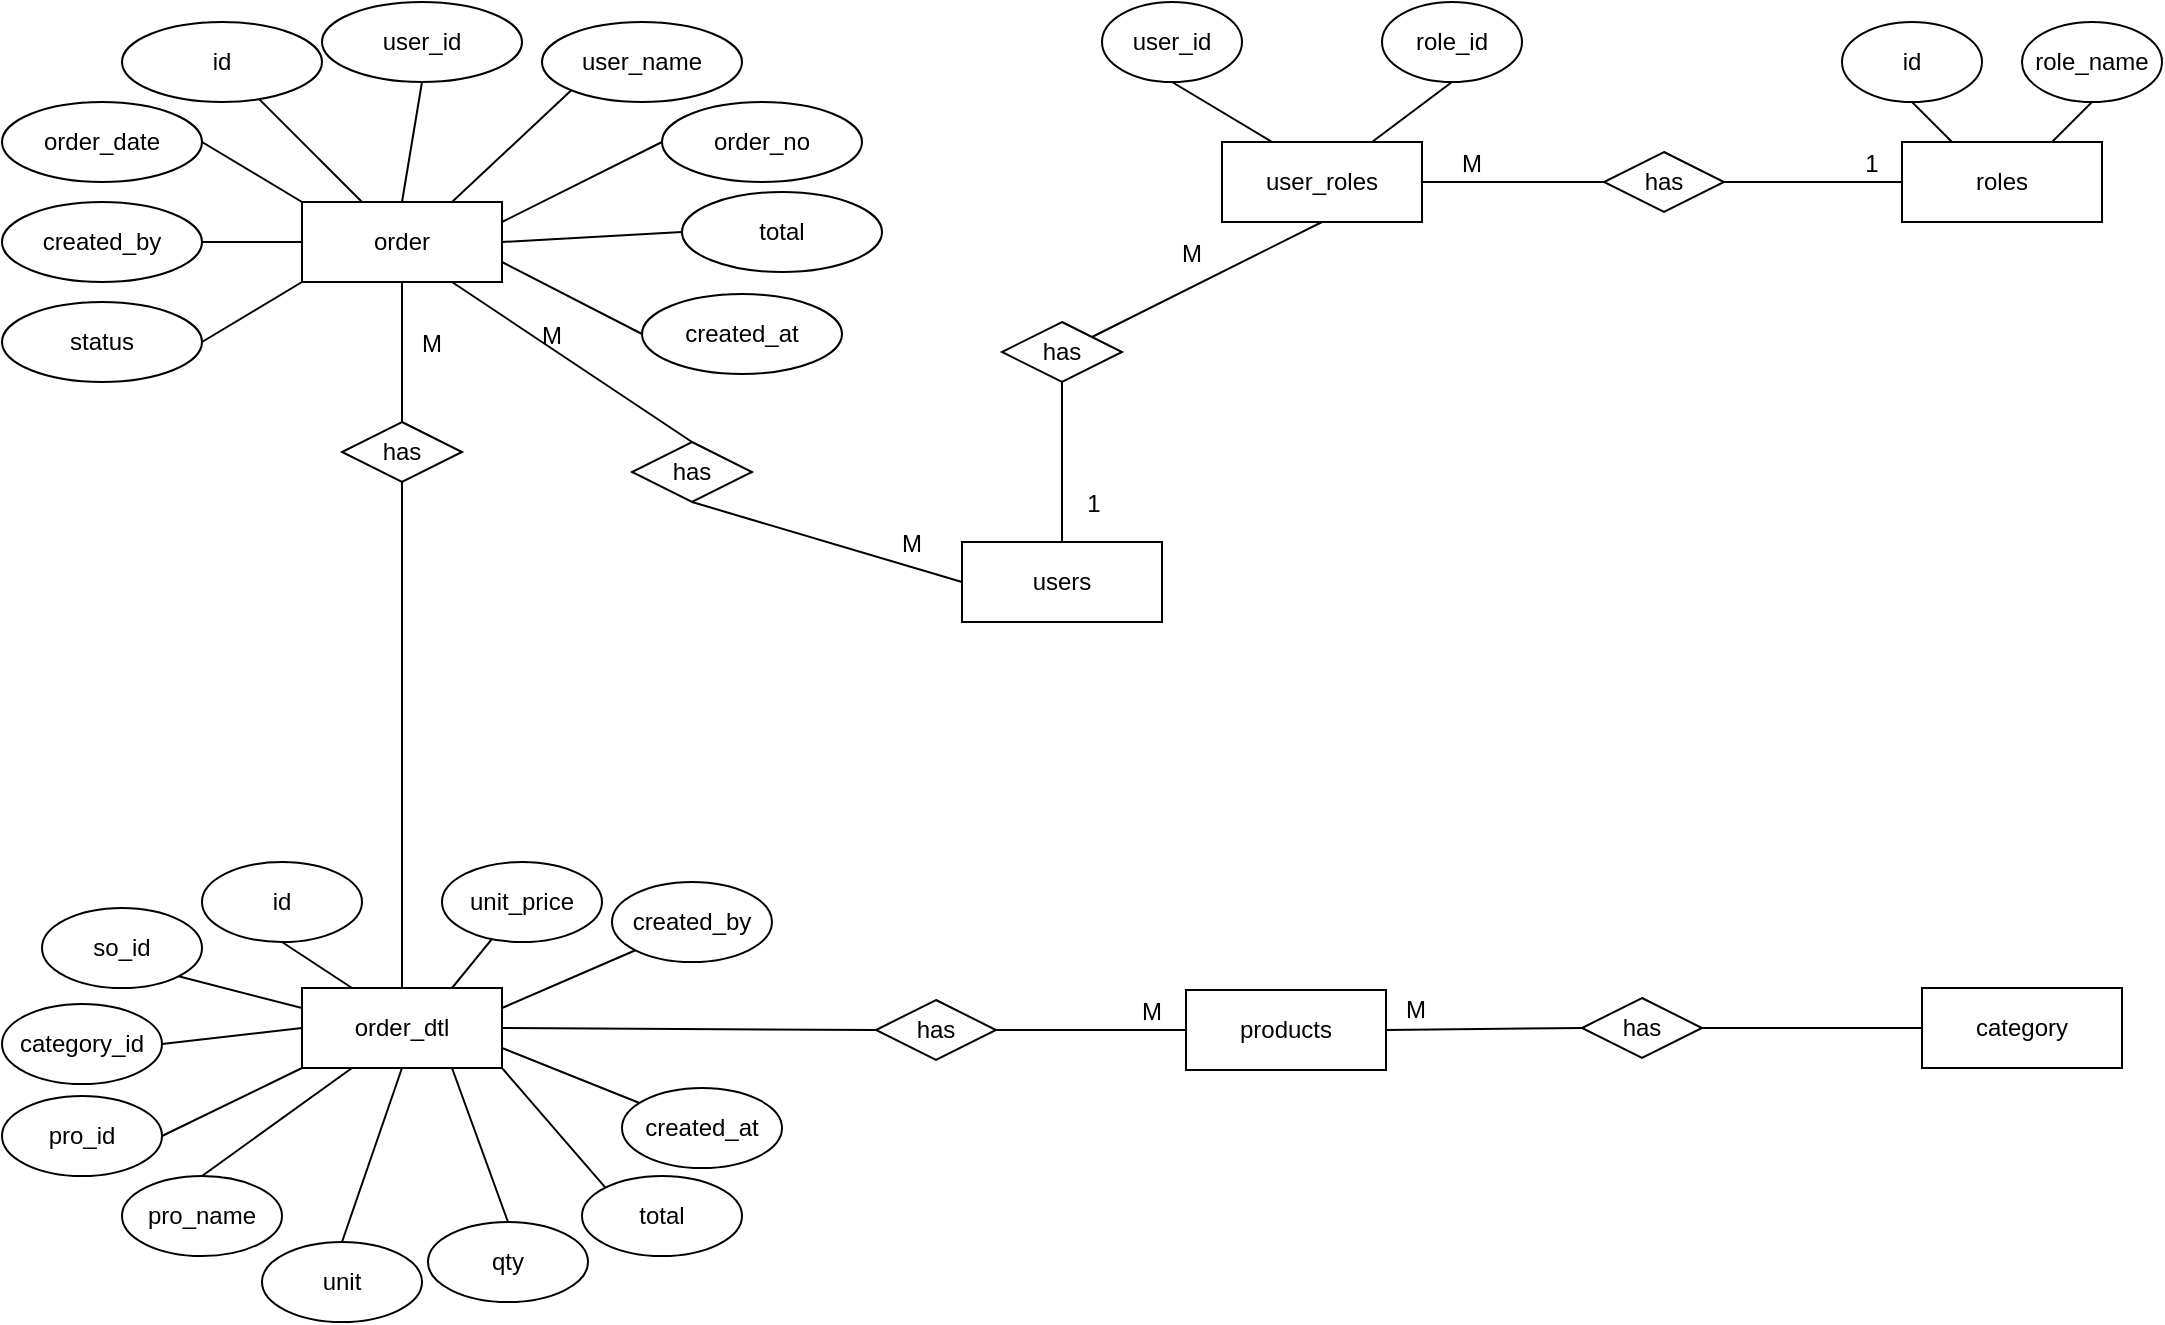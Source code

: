 <mxfile version="14.8.3" type="github">
  <diagram id="MFfuGnGE7eKgoKoQk3Xu" name="Page-1">
    <mxGraphModel dx="1021" dy="567" grid="1" gridSize="10" guides="1" tooltips="1" connect="1" arrows="1" fold="1" page="1" pageScale="1" pageWidth="1169" pageHeight="827" math="0" shadow="0">
      <root>
        <mxCell id="0" />
        <mxCell id="1" parent="0" />
        <mxCell id="R3Tt-nIXnRW_d_NXv3qJ-1" value="order" style="whiteSpace=wrap;html=1;align=center;fontSize=12;" vertex="1" parent="1">
          <mxGeometry x="170" y="110" width="100" height="40" as="geometry" />
        </mxCell>
        <mxCell id="R3Tt-nIXnRW_d_NXv3qJ-3" value="id" style="ellipse;whiteSpace=wrap;html=1;align=center;fontSize=12;" vertex="1" parent="1">
          <mxGeometry x="80" y="20" width="100" height="40" as="geometry" />
        </mxCell>
        <mxCell id="R3Tt-nIXnRW_d_NXv3qJ-4" value="user_id" style="ellipse;whiteSpace=wrap;html=1;align=center;fontSize=12;" vertex="1" parent="1">
          <mxGeometry x="180" y="10" width="100" height="40" as="geometry" />
        </mxCell>
        <mxCell id="R3Tt-nIXnRW_d_NXv3qJ-5" value="user_name" style="ellipse;whiteSpace=wrap;html=1;align=center;fontSize=12;" vertex="1" parent="1">
          <mxGeometry x="290" y="20" width="100" height="40" as="geometry" />
        </mxCell>
        <mxCell id="R3Tt-nIXnRW_d_NXv3qJ-6" value="total" style="ellipse;whiteSpace=wrap;html=1;align=center;fontSize=12;" vertex="1" parent="1">
          <mxGeometry x="360" y="105" width="100" height="40" as="geometry" />
        </mxCell>
        <mxCell id="R3Tt-nIXnRW_d_NXv3qJ-7" value="created_by" style="ellipse;whiteSpace=wrap;html=1;align=center;fontSize=12;" vertex="1" parent="1">
          <mxGeometry x="20" y="110" width="100" height="40" as="geometry" />
        </mxCell>
        <mxCell id="R3Tt-nIXnRW_d_NXv3qJ-8" value="order_no" style="ellipse;whiteSpace=wrap;html=1;align=center;fontSize=12;" vertex="1" parent="1">
          <mxGeometry x="350" y="60" width="100" height="40" as="geometry" />
        </mxCell>
        <mxCell id="R3Tt-nIXnRW_d_NXv3qJ-9" value="order_date" style="ellipse;whiteSpace=wrap;html=1;align=center;fontSize=12;" vertex="1" parent="1">
          <mxGeometry x="20" y="60" width="100" height="40" as="geometry" />
        </mxCell>
        <mxCell id="R3Tt-nIXnRW_d_NXv3qJ-10" value="created_at" style="ellipse;whiteSpace=wrap;html=1;align=center;fontSize=12;" vertex="1" parent="1">
          <mxGeometry x="340" y="156" width="100" height="40" as="geometry" />
        </mxCell>
        <mxCell id="R3Tt-nIXnRW_d_NXv3qJ-11" value="status" style="ellipse;whiteSpace=wrap;html=1;align=center;fontSize=12;" vertex="1" parent="1">
          <mxGeometry x="20" y="160" width="100" height="40" as="geometry" />
        </mxCell>
        <mxCell id="R3Tt-nIXnRW_d_NXv3qJ-14" value="" style="endArrow=none;html=1;rounded=0;strokeWidth=1;exitX=1;exitY=0.5;exitDx=0;exitDy=0;entryX=0;entryY=1;entryDx=0;entryDy=0;fontSize=12;" edge="1" parent="1" source="R3Tt-nIXnRW_d_NXv3qJ-11" target="R3Tt-nIXnRW_d_NXv3qJ-1">
          <mxGeometry relative="1" as="geometry">
            <mxPoint x="340" y="250" as="sourcePoint" />
            <mxPoint x="500" y="250" as="targetPoint" />
          </mxGeometry>
        </mxCell>
        <mxCell id="R3Tt-nIXnRW_d_NXv3qJ-15" value="" style="endArrow=none;html=1;rounded=0;strokeWidth=1;exitX=1;exitY=0.5;exitDx=0;exitDy=0;entryX=0;entryY=0.5;entryDx=0;entryDy=0;fontSize=12;" edge="1" parent="1" source="R3Tt-nIXnRW_d_NXv3qJ-7" target="R3Tt-nIXnRW_d_NXv3qJ-1">
          <mxGeometry relative="1" as="geometry">
            <mxPoint x="340" y="250" as="sourcePoint" />
            <mxPoint x="500" y="250" as="targetPoint" />
          </mxGeometry>
        </mxCell>
        <mxCell id="R3Tt-nIXnRW_d_NXv3qJ-16" value="" style="endArrow=none;html=1;rounded=0;strokeWidth=1;exitX=1;exitY=0.5;exitDx=0;exitDy=0;entryX=0;entryY=0;entryDx=0;entryDy=0;fontSize=12;" edge="1" parent="1" source="R3Tt-nIXnRW_d_NXv3qJ-9" target="R3Tt-nIXnRW_d_NXv3qJ-1">
          <mxGeometry relative="1" as="geometry">
            <mxPoint x="340" y="250" as="sourcePoint" />
            <mxPoint x="500" y="250" as="targetPoint" />
          </mxGeometry>
        </mxCell>
        <mxCell id="R3Tt-nIXnRW_d_NXv3qJ-17" value="" style="endArrow=none;html=1;rounded=0;strokeWidth=1;fontSize=12;" edge="1" parent="1" source="R3Tt-nIXnRW_d_NXv3qJ-3" target="R3Tt-nIXnRW_d_NXv3qJ-1">
          <mxGeometry relative="1" as="geometry">
            <mxPoint x="340" y="250" as="sourcePoint" />
            <mxPoint x="500" y="250" as="targetPoint" />
          </mxGeometry>
        </mxCell>
        <mxCell id="R3Tt-nIXnRW_d_NXv3qJ-18" value="" style="endArrow=none;html=1;rounded=0;strokeWidth=1;exitX=0.5;exitY=1;exitDx=0;exitDy=0;entryX=0.5;entryY=0;entryDx=0;entryDy=0;fontSize=12;" edge="1" parent="1" source="R3Tt-nIXnRW_d_NXv3qJ-4" target="R3Tt-nIXnRW_d_NXv3qJ-1">
          <mxGeometry relative="1" as="geometry">
            <mxPoint x="340" y="250" as="sourcePoint" />
            <mxPoint x="500" y="250" as="targetPoint" />
          </mxGeometry>
        </mxCell>
        <mxCell id="R3Tt-nIXnRW_d_NXv3qJ-19" value="" style="endArrow=none;html=1;rounded=0;strokeWidth=1;exitX=0;exitY=1;exitDx=0;exitDy=0;entryX=0.75;entryY=0;entryDx=0;entryDy=0;fontSize=12;" edge="1" parent="1" source="R3Tt-nIXnRW_d_NXv3qJ-5" target="R3Tt-nIXnRW_d_NXv3qJ-1">
          <mxGeometry relative="1" as="geometry">
            <mxPoint x="340" y="250" as="sourcePoint" />
            <mxPoint x="500" y="250" as="targetPoint" />
          </mxGeometry>
        </mxCell>
        <mxCell id="R3Tt-nIXnRW_d_NXv3qJ-20" value="" style="endArrow=none;html=1;rounded=0;strokeWidth=1;exitX=0;exitY=0.5;exitDx=0;exitDy=0;entryX=1;entryY=0.25;entryDx=0;entryDy=0;fontSize=12;" edge="1" parent="1" source="R3Tt-nIXnRW_d_NXv3qJ-8" target="R3Tt-nIXnRW_d_NXv3qJ-1">
          <mxGeometry relative="1" as="geometry">
            <mxPoint x="340" y="250" as="sourcePoint" />
            <mxPoint x="500" y="250" as="targetPoint" />
          </mxGeometry>
        </mxCell>
        <mxCell id="R3Tt-nIXnRW_d_NXv3qJ-21" value="" style="endArrow=none;html=1;rounded=0;strokeWidth=1;exitX=0;exitY=0.5;exitDx=0;exitDy=0;entryX=1;entryY=0.5;entryDx=0;entryDy=0;fontSize=12;" edge="1" parent="1" source="R3Tt-nIXnRW_d_NXv3qJ-6" target="R3Tt-nIXnRW_d_NXv3qJ-1">
          <mxGeometry relative="1" as="geometry">
            <mxPoint x="340" y="250" as="sourcePoint" />
            <mxPoint x="500" y="250" as="targetPoint" />
          </mxGeometry>
        </mxCell>
        <mxCell id="R3Tt-nIXnRW_d_NXv3qJ-22" value="" style="endArrow=none;html=1;rounded=0;strokeWidth=1;exitX=0;exitY=0.5;exitDx=0;exitDy=0;fontSize=12;entryX=1;entryY=0.75;entryDx=0;entryDy=0;" edge="1" parent="1" source="R3Tt-nIXnRW_d_NXv3qJ-10" target="R3Tt-nIXnRW_d_NXv3qJ-1">
          <mxGeometry relative="1" as="geometry">
            <mxPoint x="340" y="250" as="sourcePoint" />
            <mxPoint x="500" y="250" as="targetPoint" />
          </mxGeometry>
        </mxCell>
        <mxCell id="R3Tt-nIXnRW_d_NXv3qJ-23" value="order_dtl" style="whiteSpace=wrap;html=1;align=center;fontSize=12;" vertex="1" parent="1">
          <mxGeometry x="170" y="503" width="100" height="40" as="geometry" />
        </mxCell>
        <mxCell id="R3Tt-nIXnRW_d_NXv3qJ-31" value="M" style="text;strokeColor=none;fillColor=none;spacingLeft=4;spacingRight=4;overflow=hidden;rotatable=0;points=[[0,0.5],[1,0.5]];portConstraint=eastwest;fontSize=12;align=center;verticalAlign=middle;" vertex="1" parent="1">
          <mxGeometry x="220" y="170" width="30" height="20" as="geometry" />
        </mxCell>
        <mxCell id="R3Tt-nIXnRW_d_NXv3qJ-32" value="has" style="shape=rhombus;perimeter=rhombusPerimeter;whiteSpace=wrap;html=1;align=center;fontSize=12;" vertex="1" parent="1">
          <mxGeometry x="190" y="220" width="60" height="30" as="geometry" />
        </mxCell>
        <mxCell id="R3Tt-nIXnRW_d_NXv3qJ-33" value="" style="endArrow=none;html=1;rounded=0;fontSize=12;strokeWidth=1;exitX=0.5;exitY=1;exitDx=0;exitDy=0;" edge="1" parent="1" source="R3Tt-nIXnRW_d_NXv3qJ-1" target="R3Tt-nIXnRW_d_NXv3qJ-32">
          <mxGeometry relative="1" as="geometry">
            <mxPoint x="210" y="240" as="sourcePoint" />
            <mxPoint x="370" y="240" as="targetPoint" />
          </mxGeometry>
        </mxCell>
        <mxCell id="R3Tt-nIXnRW_d_NXv3qJ-34" value="" style="endArrow=none;html=1;rounded=0;fontSize=12;strokeWidth=1;exitX=0.5;exitY=1;exitDx=0;exitDy=0;entryX=0.5;entryY=0;entryDx=0;entryDy=0;" edge="1" parent="1" source="R3Tt-nIXnRW_d_NXv3qJ-32" target="R3Tt-nIXnRW_d_NXv3qJ-23">
          <mxGeometry relative="1" as="geometry">
            <mxPoint x="210" y="240" as="sourcePoint" />
            <mxPoint x="370" y="240" as="targetPoint" />
          </mxGeometry>
        </mxCell>
        <mxCell id="R3Tt-nIXnRW_d_NXv3qJ-35" value="users" style="whiteSpace=wrap;html=1;align=center;fontSize=12;" vertex="1" parent="1">
          <mxGeometry x="500" y="280" width="100" height="40" as="geometry" />
        </mxCell>
        <mxCell id="R3Tt-nIXnRW_d_NXv3qJ-36" value="M" style="text;strokeColor=none;fillColor=none;spacingLeft=4;spacingRight=4;overflow=hidden;rotatable=0;points=[[0,0.5],[1,0.5]];portConstraint=eastwest;fontSize=12;align=center;verticalAlign=middle;" vertex="1" parent="1">
          <mxGeometry x="460" y="270" width="30" height="20" as="geometry" />
        </mxCell>
        <mxCell id="R3Tt-nIXnRW_d_NXv3qJ-37" value="has" style="shape=rhombus;perimeter=rhombusPerimeter;whiteSpace=wrap;html=1;align=center;fontSize=12;" vertex="1" parent="1">
          <mxGeometry x="335" y="230" width="60" height="30" as="geometry" />
        </mxCell>
        <mxCell id="R3Tt-nIXnRW_d_NXv3qJ-38" value="" style="endArrow=none;html=1;rounded=0;fontSize=12;strokeWidth=1;exitX=0.75;exitY=1;exitDx=0;exitDy=0;entryX=0.5;entryY=0;entryDx=0;entryDy=0;" edge="1" parent="1" target="R3Tt-nIXnRW_d_NXv3qJ-37" source="R3Tt-nIXnRW_d_NXv3qJ-1">
          <mxGeometry relative="1" as="geometry">
            <mxPoint x="330" y="210" as="sourcePoint" />
            <mxPoint x="480" y="300" as="targetPoint" />
          </mxGeometry>
        </mxCell>
        <mxCell id="R3Tt-nIXnRW_d_NXv3qJ-39" value="" style="endArrow=none;html=1;rounded=0;fontSize=12;strokeWidth=1;exitX=0.5;exitY=1;exitDx=0;exitDy=0;entryX=0;entryY=0.5;entryDx=0;entryDy=0;" edge="1" parent="1" source="R3Tt-nIXnRW_d_NXv3qJ-37" target="R3Tt-nIXnRW_d_NXv3qJ-35">
          <mxGeometry relative="1" as="geometry">
            <mxPoint x="320" y="300" as="sourcePoint" />
            <mxPoint x="330" y="390" as="targetPoint" />
          </mxGeometry>
        </mxCell>
        <mxCell id="R3Tt-nIXnRW_d_NXv3qJ-40" value="M" style="text;strokeColor=none;fillColor=none;spacingLeft=4;spacingRight=4;overflow=hidden;rotatable=0;points=[[0,0.5],[1,0.5]];portConstraint=eastwest;fontSize=12;align=center;verticalAlign=middle;" vertex="1" parent="1">
          <mxGeometry x="280" y="166" width="30" height="20" as="geometry" />
        </mxCell>
        <mxCell id="R3Tt-nIXnRW_d_NXv3qJ-42" value="user_roles" style="whiteSpace=wrap;html=1;align=center;fontSize=12;" vertex="1" parent="1">
          <mxGeometry x="630" y="80" width="100" height="40" as="geometry" />
        </mxCell>
        <mxCell id="R3Tt-nIXnRW_d_NXv3qJ-43" value="M" style="text;strokeColor=none;fillColor=none;spacingLeft=4;spacingRight=4;overflow=hidden;rotatable=0;points=[[0,0.5],[1,0.5]];portConstraint=eastwest;fontSize=12;align=center;verticalAlign=middle;" vertex="1" parent="1">
          <mxGeometry x="600" y="125" width="30" height="20" as="geometry" />
        </mxCell>
        <mxCell id="R3Tt-nIXnRW_d_NXv3qJ-44" value="has" style="shape=rhombus;perimeter=rhombusPerimeter;whiteSpace=wrap;html=1;align=center;fontSize=12;" vertex="1" parent="1">
          <mxGeometry x="520" y="170" width="60" height="30" as="geometry" />
        </mxCell>
        <mxCell id="R3Tt-nIXnRW_d_NXv3qJ-45" value="" style="endArrow=none;html=1;rounded=0;fontSize=12;strokeWidth=1;exitX=0.5;exitY=1;exitDx=0;exitDy=0;" edge="1" parent="1" source="R3Tt-nIXnRW_d_NXv3qJ-42" target="R3Tt-nIXnRW_d_NXv3qJ-44">
          <mxGeometry relative="1" as="geometry">
            <mxPoint x="540" y="190" as="sourcePoint" />
            <mxPoint x="700" y="190" as="targetPoint" />
          </mxGeometry>
        </mxCell>
        <mxCell id="R3Tt-nIXnRW_d_NXv3qJ-46" value="" style="endArrow=none;html=1;rounded=0;fontSize=12;strokeWidth=1;exitX=0.5;exitY=1;exitDx=0;exitDy=0;entryX=0.5;entryY=0;entryDx=0;entryDy=0;" edge="1" parent="1" source="R3Tt-nIXnRW_d_NXv3qJ-44" target="R3Tt-nIXnRW_d_NXv3qJ-35">
          <mxGeometry relative="1" as="geometry">
            <mxPoint x="540" y="190" as="sourcePoint" />
            <mxPoint x="550" y="280" as="targetPoint" />
          </mxGeometry>
        </mxCell>
        <mxCell id="R3Tt-nIXnRW_d_NXv3qJ-49" value="1" style="text;strokeColor=none;fillColor=none;spacingLeft=4;spacingRight=4;overflow=hidden;rotatable=0;points=[[0,0.5],[1,0.5]];portConstraint=eastwest;fontSize=12;align=center;verticalAlign=middle;" vertex="1" parent="1">
          <mxGeometry x="551" y="250" width="30" height="20" as="geometry" />
        </mxCell>
        <mxCell id="R3Tt-nIXnRW_d_NXv3qJ-50" value="user_id" style="ellipse;whiteSpace=wrap;html=1;align=center;fontSize=12;" vertex="1" parent="1">
          <mxGeometry x="570" y="10" width="70" height="40" as="geometry" />
        </mxCell>
        <mxCell id="R3Tt-nIXnRW_d_NXv3qJ-51" value="role_id" style="ellipse;whiteSpace=wrap;html=1;align=center;fontSize=12;" vertex="1" parent="1">
          <mxGeometry x="710" y="10" width="70" height="40" as="geometry" />
        </mxCell>
        <mxCell id="R3Tt-nIXnRW_d_NXv3qJ-52" value="" style="endArrow=none;html=1;rounded=0;fontSize=12;strokeWidth=1;entryX=0.5;entryY=1;entryDx=0;entryDy=0;exitX=0.25;exitY=0;exitDx=0;exitDy=0;" edge="1" parent="1" source="R3Tt-nIXnRW_d_NXv3qJ-42" target="R3Tt-nIXnRW_d_NXv3qJ-50">
          <mxGeometry relative="1" as="geometry">
            <mxPoint x="350" y="190" as="sourcePoint" />
            <mxPoint x="510" y="190" as="targetPoint" />
          </mxGeometry>
        </mxCell>
        <mxCell id="R3Tt-nIXnRW_d_NXv3qJ-53" value="" style="endArrow=none;html=1;rounded=0;fontSize=12;strokeWidth=1;entryX=0.5;entryY=1;entryDx=0;entryDy=0;exitX=0.75;exitY=0;exitDx=0;exitDy=0;" edge="1" parent="1" source="R3Tt-nIXnRW_d_NXv3qJ-42" target="R3Tt-nIXnRW_d_NXv3qJ-51">
          <mxGeometry relative="1" as="geometry">
            <mxPoint x="350" y="190" as="sourcePoint" />
            <mxPoint x="510" y="190" as="targetPoint" />
          </mxGeometry>
        </mxCell>
        <mxCell id="R3Tt-nIXnRW_d_NXv3qJ-54" value="roles" style="whiteSpace=wrap;html=1;align=center;fontSize=12;" vertex="1" parent="1">
          <mxGeometry x="970" y="80" width="100" height="40" as="geometry" />
        </mxCell>
        <mxCell id="R3Tt-nIXnRW_d_NXv3qJ-55" value="M" style="text;strokeColor=none;fillColor=none;spacingLeft=4;spacingRight=4;overflow=hidden;rotatable=0;points=[[0,0.5],[1,0.5]];portConstraint=eastwest;fontSize=12;align=center;verticalAlign=middle;" vertex="1" parent="1">
          <mxGeometry x="740" y="80" width="30" height="20" as="geometry" />
        </mxCell>
        <mxCell id="R3Tt-nIXnRW_d_NXv3qJ-56" value="has" style="shape=rhombus;perimeter=rhombusPerimeter;whiteSpace=wrap;html=1;align=center;fontSize=12;" vertex="1" parent="1">
          <mxGeometry x="821" y="85" width="60" height="30" as="geometry" />
        </mxCell>
        <mxCell id="R3Tt-nIXnRW_d_NXv3qJ-57" value="" style="endArrow=none;html=1;rounded=0;fontSize=12;strokeWidth=1;exitX=0;exitY=0.5;exitDx=0;exitDy=0;" edge="1" parent="1" source="R3Tt-nIXnRW_d_NXv3qJ-54" target="R3Tt-nIXnRW_d_NXv3qJ-56">
          <mxGeometry relative="1" as="geometry">
            <mxPoint x="840" y="200" as="sourcePoint" />
            <mxPoint x="1000" y="200" as="targetPoint" />
          </mxGeometry>
        </mxCell>
        <mxCell id="R3Tt-nIXnRW_d_NXv3qJ-58" value="1" style="text;strokeColor=none;fillColor=none;spacingLeft=4;spacingRight=4;overflow=hidden;rotatable=0;points=[[0,0.5],[1,0.5]];portConstraint=eastwest;fontSize=12;align=center;verticalAlign=middle;" vertex="1" parent="1">
          <mxGeometry x="940" y="80" width="30" height="20" as="geometry" />
        </mxCell>
        <mxCell id="R3Tt-nIXnRW_d_NXv3qJ-59" value="id" style="ellipse;whiteSpace=wrap;html=1;align=center;fontSize=12;" vertex="1" parent="1">
          <mxGeometry x="940" y="20" width="70" height="40" as="geometry" />
        </mxCell>
        <mxCell id="R3Tt-nIXnRW_d_NXv3qJ-60" value="role_name" style="ellipse;whiteSpace=wrap;html=1;align=center;fontSize=12;" vertex="1" parent="1">
          <mxGeometry x="1030" y="20" width="70" height="40" as="geometry" />
        </mxCell>
        <mxCell id="R3Tt-nIXnRW_d_NXv3qJ-61" value="" style="endArrow=none;html=1;rounded=0;fontSize=12;strokeWidth=1;entryX=0.5;entryY=1;entryDx=0;entryDy=0;exitX=0.25;exitY=0;exitDx=0;exitDy=0;" edge="1" parent="1" source="R3Tt-nIXnRW_d_NXv3qJ-54" target="R3Tt-nIXnRW_d_NXv3qJ-59">
          <mxGeometry relative="1" as="geometry">
            <mxPoint x="650" y="200" as="sourcePoint" />
            <mxPoint x="810" y="200" as="targetPoint" />
          </mxGeometry>
        </mxCell>
        <mxCell id="R3Tt-nIXnRW_d_NXv3qJ-62" value="" style="endArrow=none;html=1;rounded=0;fontSize=12;strokeWidth=1;entryX=0.5;entryY=1;entryDx=0;entryDy=0;exitX=0.75;exitY=0;exitDx=0;exitDy=0;" edge="1" parent="1" source="R3Tt-nIXnRW_d_NXv3qJ-54" target="R3Tt-nIXnRW_d_NXv3qJ-60">
          <mxGeometry relative="1" as="geometry">
            <mxPoint x="650" y="200" as="sourcePoint" />
            <mxPoint x="810" y="200" as="targetPoint" />
          </mxGeometry>
        </mxCell>
        <mxCell id="R3Tt-nIXnRW_d_NXv3qJ-63" value="" style="endArrow=none;html=1;rounded=0;fontSize=12;strokeWidth=1;exitX=0;exitY=0.5;exitDx=0;exitDy=0;entryX=1;entryY=0.5;entryDx=0;entryDy=0;" edge="1" parent="1" source="R3Tt-nIXnRW_d_NXv3qJ-56" target="R3Tt-nIXnRW_d_NXv3qJ-42">
          <mxGeometry relative="1" as="geometry">
            <mxPoint x="560" y="210" as="sourcePoint" />
            <mxPoint x="560" y="310" as="targetPoint" />
          </mxGeometry>
        </mxCell>
        <mxCell id="R3Tt-nIXnRW_d_NXv3qJ-64" value="id" style="ellipse;whiteSpace=wrap;html=1;align=center;fontSize=12;" vertex="1" parent="1">
          <mxGeometry x="120" y="440" width="80" height="40" as="geometry" />
        </mxCell>
        <mxCell id="R3Tt-nIXnRW_d_NXv3qJ-65" value="qty" style="ellipse;whiteSpace=wrap;html=1;align=center;fontSize=12;" vertex="1" parent="1">
          <mxGeometry x="233" y="620" width="80" height="40" as="geometry" />
        </mxCell>
        <mxCell id="R3Tt-nIXnRW_d_NXv3qJ-66" value="so_id" style="ellipse;whiteSpace=wrap;html=1;align=center;fontSize=12;" vertex="1" parent="1">
          <mxGeometry x="40" y="463" width="80" height="40" as="geometry" />
        </mxCell>
        <mxCell id="R3Tt-nIXnRW_d_NXv3qJ-67" value="category_id" style="ellipse;whiteSpace=wrap;html=1;align=center;fontSize=12;" vertex="1" parent="1">
          <mxGeometry x="20" y="511" width="80" height="40" as="geometry" />
        </mxCell>
        <mxCell id="R3Tt-nIXnRW_d_NXv3qJ-68" value="pro_id" style="ellipse;whiteSpace=wrap;html=1;align=center;fontSize=12;" vertex="1" parent="1">
          <mxGeometry x="20" y="557" width="80" height="40" as="geometry" />
        </mxCell>
        <mxCell id="R3Tt-nIXnRW_d_NXv3qJ-69" value="pro_name" style="ellipse;whiteSpace=wrap;html=1;align=center;fontSize=12;" vertex="1" parent="1">
          <mxGeometry x="80" y="597" width="80" height="40" as="geometry" />
        </mxCell>
        <mxCell id="R3Tt-nIXnRW_d_NXv3qJ-70" value="unit" style="ellipse;whiteSpace=wrap;html=1;align=center;fontSize=12;" vertex="1" parent="1">
          <mxGeometry x="150" y="630" width="80" height="40" as="geometry" />
        </mxCell>
        <mxCell id="R3Tt-nIXnRW_d_NXv3qJ-71" value="total" style="ellipse;whiteSpace=wrap;html=1;align=center;fontSize=12;" vertex="1" parent="1">
          <mxGeometry x="310" y="597" width="80" height="40" as="geometry" />
        </mxCell>
        <mxCell id="R3Tt-nIXnRW_d_NXv3qJ-72" value="created_at" style="ellipse;whiteSpace=wrap;html=1;align=center;fontSize=12;" vertex="1" parent="1">
          <mxGeometry x="330" y="553" width="80" height="40" as="geometry" />
        </mxCell>
        <mxCell id="R3Tt-nIXnRW_d_NXv3qJ-73" value="created_by" style="ellipse;whiteSpace=wrap;html=1;align=center;fontSize=12;" vertex="1" parent="1">
          <mxGeometry x="325" y="450" width="80" height="40" as="geometry" />
        </mxCell>
        <mxCell id="R3Tt-nIXnRW_d_NXv3qJ-74" value="unit_price" style="ellipse;whiteSpace=wrap;html=1;align=center;fontSize=12;" vertex="1" parent="1">
          <mxGeometry x="240" y="440" width="80" height="40" as="geometry" />
        </mxCell>
        <mxCell id="R3Tt-nIXnRW_d_NXv3qJ-75" value="" style="endArrow=none;html=1;rounded=0;fontSize=12;strokeWidth=1;exitX=0.5;exitY=1;exitDx=0;exitDy=0;entryX=0.25;entryY=0;entryDx=0;entryDy=0;" edge="1" parent="1" source="R3Tt-nIXnRW_d_NXv3qJ-64" target="R3Tt-nIXnRW_d_NXv3qJ-23">
          <mxGeometry relative="1" as="geometry">
            <mxPoint x="160" y="633" as="sourcePoint" />
            <mxPoint x="320" y="633" as="targetPoint" />
          </mxGeometry>
        </mxCell>
        <mxCell id="R3Tt-nIXnRW_d_NXv3qJ-76" value="" style="endArrow=none;html=1;rounded=0;fontSize=12;strokeWidth=1;exitX=1;exitY=1;exitDx=0;exitDy=0;entryX=0;entryY=0.25;entryDx=0;entryDy=0;" edge="1" parent="1" source="R3Tt-nIXnRW_d_NXv3qJ-66" target="R3Tt-nIXnRW_d_NXv3qJ-23">
          <mxGeometry relative="1" as="geometry">
            <mxPoint x="160" y="633" as="sourcePoint" />
            <mxPoint x="320" y="633" as="targetPoint" />
          </mxGeometry>
        </mxCell>
        <mxCell id="R3Tt-nIXnRW_d_NXv3qJ-77" value="" style="endArrow=none;html=1;rounded=0;fontSize=12;strokeWidth=1;exitX=1;exitY=0.5;exitDx=0;exitDy=0;entryX=0;entryY=0.5;entryDx=0;entryDy=0;" edge="1" parent="1" source="R3Tt-nIXnRW_d_NXv3qJ-67" target="R3Tt-nIXnRW_d_NXv3qJ-23">
          <mxGeometry relative="1" as="geometry">
            <mxPoint x="160" y="633" as="sourcePoint" />
            <mxPoint x="320" y="633" as="targetPoint" />
          </mxGeometry>
        </mxCell>
        <mxCell id="R3Tt-nIXnRW_d_NXv3qJ-78" value="" style="endArrow=none;html=1;rounded=0;fontSize=12;strokeWidth=1;exitX=1;exitY=0.5;exitDx=0;exitDy=0;entryX=0;entryY=1;entryDx=0;entryDy=0;" edge="1" parent="1" source="R3Tt-nIXnRW_d_NXv3qJ-68" target="R3Tt-nIXnRW_d_NXv3qJ-23">
          <mxGeometry relative="1" as="geometry">
            <mxPoint x="160" y="633" as="sourcePoint" />
            <mxPoint x="320" y="633" as="targetPoint" />
          </mxGeometry>
        </mxCell>
        <mxCell id="R3Tt-nIXnRW_d_NXv3qJ-79" value="" style="endArrow=none;html=1;rounded=0;fontSize=12;strokeWidth=1;exitX=0.5;exitY=0;exitDx=0;exitDy=0;entryX=0.25;entryY=1;entryDx=0;entryDy=0;" edge="1" parent="1" source="R3Tt-nIXnRW_d_NXv3qJ-69" target="R3Tt-nIXnRW_d_NXv3qJ-23">
          <mxGeometry relative="1" as="geometry">
            <mxPoint x="160" y="633" as="sourcePoint" />
            <mxPoint x="320" y="633" as="targetPoint" />
          </mxGeometry>
        </mxCell>
        <mxCell id="R3Tt-nIXnRW_d_NXv3qJ-80" value="" style="endArrow=none;html=1;rounded=0;fontSize=12;strokeWidth=1;exitX=0.5;exitY=1;exitDx=0;exitDy=0;entryX=0.5;entryY=0;entryDx=0;entryDy=0;" edge="1" parent="1" source="R3Tt-nIXnRW_d_NXv3qJ-23" target="R3Tt-nIXnRW_d_NXv3qJ-70">
          <mxGeometry relative="1" as="geometry">
            <mxPoint x="160" y="633" as="sourcePoint" />
            <mxPoint x="320" y="633" as="targetPoint" />
          </mxGeometry>
        </mxCell>
        <mxCell id="R3Tt-nIXnRW_d_NXv3qJ-81" value="" style="endArrow=none;html=1;rounded=0;fontSize=12;strokeWidth=1;exitX=0.75;exitY=1;exitDx=0;exitDy=0;entryX=0.5;entryY=0;entryDx=0;entryDy=0;" edge="1" parent="1" source="R3Tt-nIXnRW_d_NXv3qJ-23" target="R3Tt-nIXnRW_d_NXv3qJ-65">
          <mxGeometry relative="1" as="geometry">
            <mxPoint x="160" y="633" as="sourcePoint" />
            <mxPoint x="320" y="633" as="targetPoint" />
          </mxGeometry>
        </mxCell>
        <mxCell id="R3Tt-nIXnRW_d_NXv3qJ-82" value="" style="endArrow=none;html=1;rounded=0;fontSize=12;strokeWidth=1;exitX=1;exitY=1;exitDx=0;exitDy=0;entryX=0;entryY=0;entryDx=0;entryDy=0;" edge="1" parent="1" source="R3Tt-nIXnRW_d_NXv3qJ-23" target="R3Tt-nIXnRW_d_NXv3qJ-71">
          <mxGeometry relative="1" as="geometry">
            <mxPoint x="160" y="633" as="sourcePoint" />
            <mxPoint x="320" y="633" as="targetPoint" />
          </mxGeometry>
        </mxCell>
        <mxCell id="R3Tt-nIXnRW_d_NXv3qJ-83" value="" style="endArrow=none;html=1;rounded=0;fontSize=12;strokeWidth=1;exitX=1;exitY=0.75;exitDx=0;exitDy=0;" edge="1" parent="1" source="R3Tt-nIXnRW_d_NXv3qJ-23" target="R3Tt-nIXnRW_d_NXv3qJ-72">
          <mxGeometry relative="1" as="geometry">
            <mxPoint x="160" y="633" as="sourcePoint" />
            <mxPoint x="320" y="633" as="targetPoint" />
          </mxGeometry>
        </mxCell>
        <mxCell id="R3Tt-nIXnRW_d_NXv3qJ-84" value="" style="endArrow=none;html=1;rounded=0;fontSize=12;strokeWidth=1;exitX=1;exitY=0.25;exitDx=0;exitDy=0;entryX=0;entryY=1;entryDx=0;entryDy=0;" edge="1" parent="1" source="R3Tt-nIXnRW_d_NXv3qJ-23" target="R3Tt-nIXnRW_d_NXv3qJ-73">
          <mxGeometry relative="1" as="geometry">
            <mxPoint x="160" y="633" as="sourcePoint" />
            <mxPoint x="320" y="633" as="targetPoint" />
          </mxGeometry>
        </mxCell>
        <mxCell id="R3Tt-nIXnRW_d_NXv3qJ-85" value="" style="endArrow=none;html=1;rounded=0;fontSize=12;strokeWidth=1;exitX=0.75;exitY=0;exitDx=0;exitDy=0;" edge="1" parent="1" source="R3Tt-nIXnRW_d_NXv3qJ-23" target="R3Tt-nIXnRW_d_NXv3qJ-74">
          <mxGeometry relative="1" as="geometry">
            <mxPoint x="160" y="633" as="sourcePoint" />
            <mxPoint x="320" y="633" as="targetPoint" />
          </mxGeometry>
        </mxCell>
        <mxCell id="R3Tt-nIXnRW_d_NXv3qJ-87" value="products" style="whiteSpace=wrap;html=1;align=center;fontSize=12;" vertex="1" parent="1">
          <mxGeometry x="612" y="504" width="100" height="40" as="geometry" />
        </mxCell>
        <mxCell id="R3Tt-nIXnRW_d_NXv3qJ-89" value="has" style="shape=rhombus;perimeter=rhombusPerimeter;whiteSpace=wrap;html=1;align=center;fontSize=12;" vertex="1" parent="1">
          <mxGeometry x="457" y="509" width="60" height="30" as="geometry" />
        </mxCell>
        <mxCell id="R3Tt-nIXnRW_d_NXv3qJ-90" value="" style="endArrow=none;html=1;rounded=0;fontSize=12;strokeWidth=1;exitX=1;exitY=0.5;exitDx=0;exitDy=0;entryX=0;entryY=0.5;entryDx=0;entryDy=0;" edge="1" parent="1" source="R3Tt-nIXnRW_d_NXv3qJ-23" target="R3Tt-nIXnRW_d_NXv3qJ-89">
          <mxGeometry relative="1" as="geometry">
            <mxPoint x="390" y="550" as="sourcePoint" />
            <mxPoint x="550" y="550" as="targetPoint" />
          </mxGeometry>
        </mxCell>
        <mxCell id="R3Tt-nIXnRW_d_NXv3qJ-91" value="" style="endArrow=none;html=1;rounded=0;fontSize=12;strokeWidth=1;exitX=1;exitY=0.5;exitDx=0;exitDy=0;entryX=0;entryY=0.5;entryDx=0;entryDy=0;" edge="1" parent="1" source="R3Tt-nIXnRW_d_NXv3qJ-89" target="R3Tt-nIXnRW_d_NXv3qJ-87">
          <mxGeometry relative="1" as="geometry">
            <mxPoint x="517" y="523" as="sourcePoint" />
            <mxPoint x="607" y="524" as="targetPoint" />
          </mxGeometry>
        </mxCell>
        <mxCell id="R3Tt-nIXnRW_d_NXv3qJ-92" value="M" style="text;strokeColor=none;fillColor=none;spacingLeft=4;spacingRight=4;overflow=hidden;rotatable=0;points=[[0,0.5],[1,0.5]];portConstraint=eastwest;fontSize=12;align=center;verticalAlign=middle;" vertex="1" parent="1">
          <mxGeometry x="580" y="504" width="30" height="20" as="geometry" />
        </mxCell>
        <mxCell id="R3Tt-nIXnRW_d_NXv3qJ-94" value="category" style="whiteSpace=wrap;html=1;align=center;fontSize=12;" vertex="1" parent="1">
          <mxGeometry x="980" y="503" width="100" height="40" as="geometry" />
        </mxCell>
        <mxCell id="R3Tt-nIXnRW_d_NXv3qJ-95" value="" style="endArrow=none;html=1;rounded=0;fontSize=12;strokeWidth=1;exitX=1;exitY=0.5;exitDx=0;exitDy=0;entryX=0;entryY=0.5;entryDx=0;entryDy=0;" edge="1" parent="1" source="R3Tt-nIXnRW_d_NXv3qJ-87" target="R3Tt-nIXnRW_d_NXv3qJ-97">
          <mxGeometry relative="1" as="geometry">
            <mxPoint x="790" y="490" as="sourcePoint" />
            <mxPoint x="890" y="490" as="targetPoint" />
          </mxGeometry>
        </mxCell>
        <mxCell id="R3Tt-nIXnRW_d_NXv3qJ-97" value="has" style="shape=rhombus;perimeter=rhombusPerimeter;whiteSpace=wrap;html=1;align=center;fontSize=12;" vertex="1" parent="1">
          <mxGeometry x="810" y="508" width="60" height="30" as="geometry" />
        </mxCell>
        <mxCell id="R3Tt-nIXnRW_d_NXv3qJ-99" value="" style="endArrow=none;html=1;rounded=0;fontSize=12;strokeWidth=1;exitX=0;exitY=0.5;exitDx=0;exitDy=0;entryX=1;entryY=0.5;entryDx=0;entryDy=0;" edge="1" parent="1" source="R3Tt-nIXnRW_d_NXv3qJ-94" target="R3Tt-nIXnRW_d_NXv3qJ-97">
          <mxGeometry relative="1" as="geometry">
            <mxPoint x="722" y="534" as="sourcePoint" />
            <mxPoint x="820" y="538" as="targetPoint" />
          </mxGeometry>
        </mxCell>
        <mxCell id="R3Tt-nIXnRW_d_NXv3qJ-100" value="M" style="text;strokeColor=none;fillColor=none;spacingLeft=4;spacingRight=4;overflow=hidden;rotatable=0;points=[[0,0.5],[1,0.5]];portConstraint=eastwest;fontSize=12;align=center;verticalAlign=middle;" vertex="1" parent="1">
          <mxGeometry x="712" y="503" width="30" height="20" as="geometry" />
        </mxCell>
      </root>
    </mxGraphModel>
  </diagram>
</mxfile>
